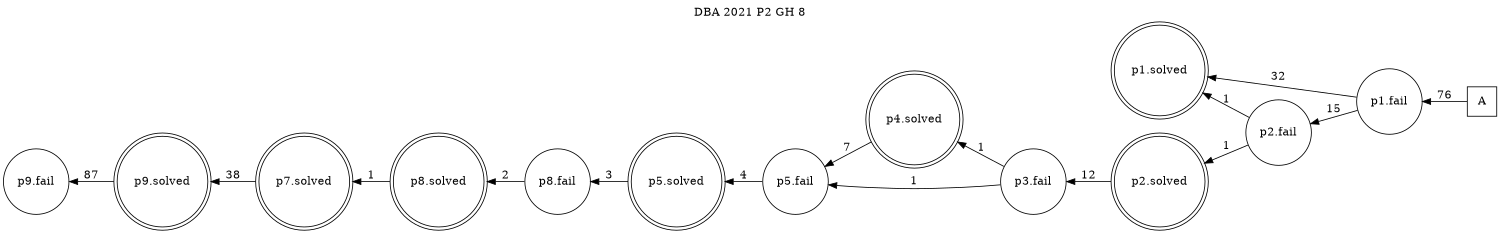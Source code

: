 digraph DBA_2021_P2_GH_8 {
labelloc="tl"
label= " DBA 2021 P2 GH 8 "
rankdir="RL";
graph [ size=" 10 , 10 !"]

"A" [shape="square" label="A"]
"p1.fail" [shape="circle" label="p1.fail"]
"p1.solved" [shape="doublecircle" label="p1.solved"]
"p2.fail" [shape="circle" label="p2.fail"]
"p2.solved" [shape="doublecircle" label="p2.solved"]
"p3.fail" [shape="circle" label="p3.fail"]
"p4.solved" [shape="doublecircle" label="p4.solved"]
"p5.fail" [shape="circle" label="p5.fail"]
"p5.solved" [shape="doublecircle" label="p5.solved"]
"p8.fail" [shape="circle" label="p8.fail"]
"p8.solved" [shape="doublecircle" label="p8.solved"]
"p7.solved" [shape="doublecircle" label="p7.solved"]
"p9.solved" [shape="doublecircle" label="p9.solved"]
"p9.fail" [shape="circle" label="p9.fail"]
"A" -> "p1.fail" [ label=76]
"p1.fail" -> "p1.solved" [ label=32]
"p1.fail" -> "p2.fail" [ label=15]
"p2.fail" -> "p1.solved" [ label=1]
"p2.fail" -> "p2.solved" [ label=1]
"p2.solved" -> "p3.fail" [ label=12]
"p3.fail" -> "p4.solved" [ label=1]
"p3.fail" -> "p5.fail" [ label=1]
"p4.solved" -> "p5.fail" [ label=7]
"p5.fail" -> "p5.solved" [ label=4]
"p5.solved" -> "p8.fail" [ label=3]
"p8.fail" -> "p8.solved" [ label=2]
"p8.solved" -> "p7.solved" [ label=1]
"p7.solved" -> "p9.solved" [ label=38]
"p9.solved" -> "p9.fail" [ label=87]
}
